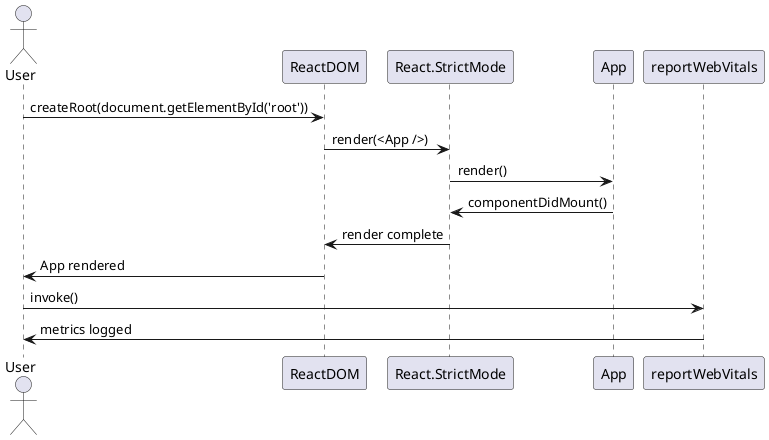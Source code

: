 
@startuml
actor User
participant "ReactDOM" as ReactDOM
participant "React.StrictMode" as StrictMode
participant "App" as App
participant "reportWebVitals" as ReportWebVitals

User -> ReactDOM : createRoot(document.getElementById('root'))
ReactDOM -> StrictMode : render(<App />)
StrictMode -> App : render()
App -> StrictMode : componentDidMount()
StrictMode -> ReactDOM : render complete
ReactDOM -> User : App rendered

User -> ReportWebVitals : invoke()
ReportWebVitals -> User : metrics logged
@enduml
